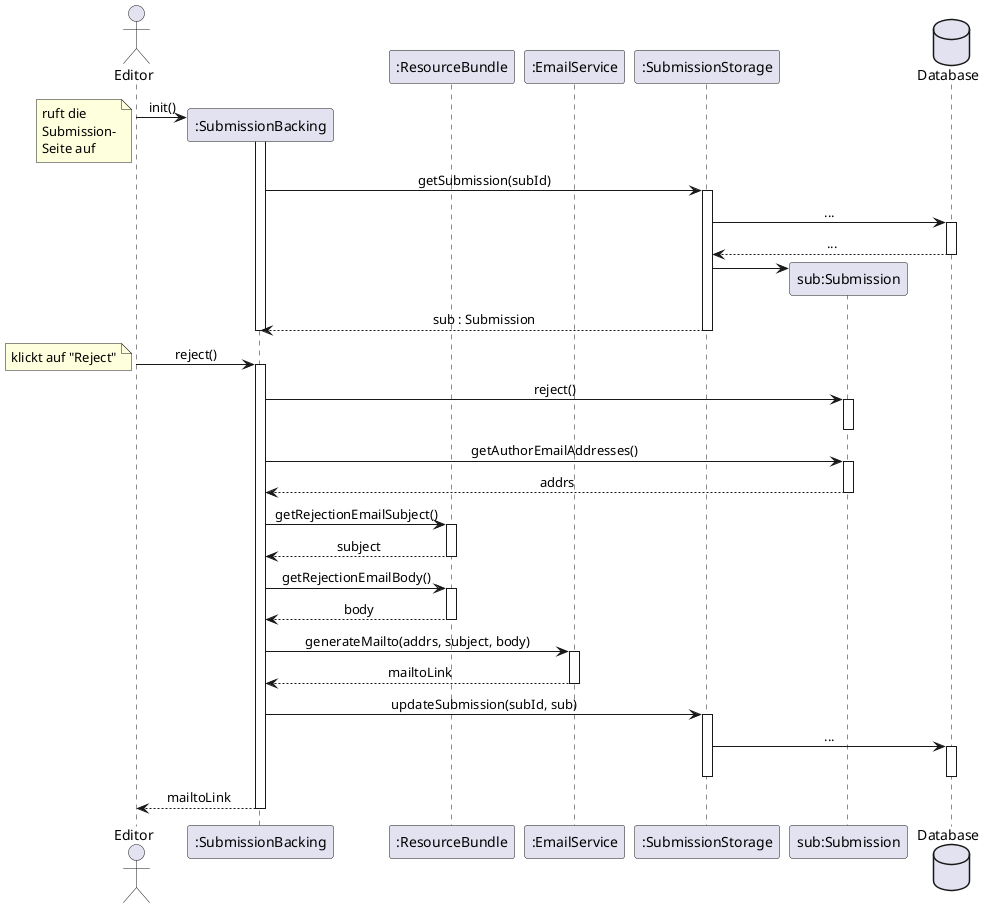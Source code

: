 @startuml
'https://plantuml.com/sequence-diagram

'!theme aws-orange
skinparam sequenceMessageAlign center
'autonumber
'autoactivate on

actor Editor as editor
participant ":SubmissionBacking" as submissionBacking
participant ":ResourceBundle" as rscBundle
participant ":EmailService" as emailService
participant ":SubmissionStorage" as subStorage
participant "sub:Submission" as sub
database "Database" as db

editor -> submissionBacking ** : init()
note left
    ruft die
    Submission-
    Seite auf
end note
activate submissionBacking
    submissionBacking -> subStorage : getSubmission(subId)
    activate subStorage
        subStorage -> db : ...
        activate db
        return ...
        create sub
        subStorage -> sub
    return sub : Submission
deactivate submissionBacking

editor -> submissionBacking : reject()
note left
    klickt auf "Reject"
end note
activate submissionBacking
    submissionBacking -> sub : reject()
    activate sub
    deactivate sub

    submissionBacking -> sub : getAuthorEmailAddresses()
    activate sub
    return addrs
    submissionBacking -> rscBundle : getRejectionEmailSubject()
    activate rscBundle
    return subject
    submissionBacking -> rscBundle : getRejectionEmailBody()
    activate rscBundle
    return body

    submissionBacking -> emailService : generateMailto(addrs, subject, body)
    activate emailService
    return mailtoLink

    submissionBacking -> subStorage : updateSubmission(subId, sub)
    activate subStorage
        subStorage -> db : ...
        activate db
        deactivate db
    deactivate subStorage

return mailtoLink


@enduml